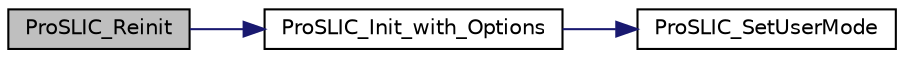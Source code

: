 digraph "ProSLIC_Reinit"
{
  edge [fontname="Helvetica",fontsize="10",labelfontname="Helvetica",labelfontsize="10"];
  node [fontname="Helvetica",fontsize="10",shape=record];
  rankdir="LR";
  Node1 [label="ProSLIC_Reinit",height=0.2,width=0.4,color="black", fillcolor="grey75", style="filled", fontcolor="black"];
  Node1 -> Node2 [color="midnightblue",fontsize="10",style="solid",fontname="Helvetica"];
  Node2 [label="ProSLIC_Init_with_Options",height=0.2,width=0.4,color="black", fillcolor="white", style="filled",URL="$group___g_e_n___c_f_g.html#gad8db7a08e765fde48eef6b602c10db14",tooltip="Loads patch and initializes all ProSLIC devices. "];
  Node2 -> Node3 [color="midnightblue",fontsize="10",style="solid",fontname="Helvetica"];
  Node3 [label="ProSLIC_SetUserMode",height=0.2,width=0.4,color="black", fillcolor="white", style="filled",URL="$group___m_i_s_c.html#ga0cf0fdd34480cbc40e670eb1b73e2708",tooltip="Sets the ProSLIC into User Access Mode (UAM) on parts that support this. This is mainly used internal..."];
}
